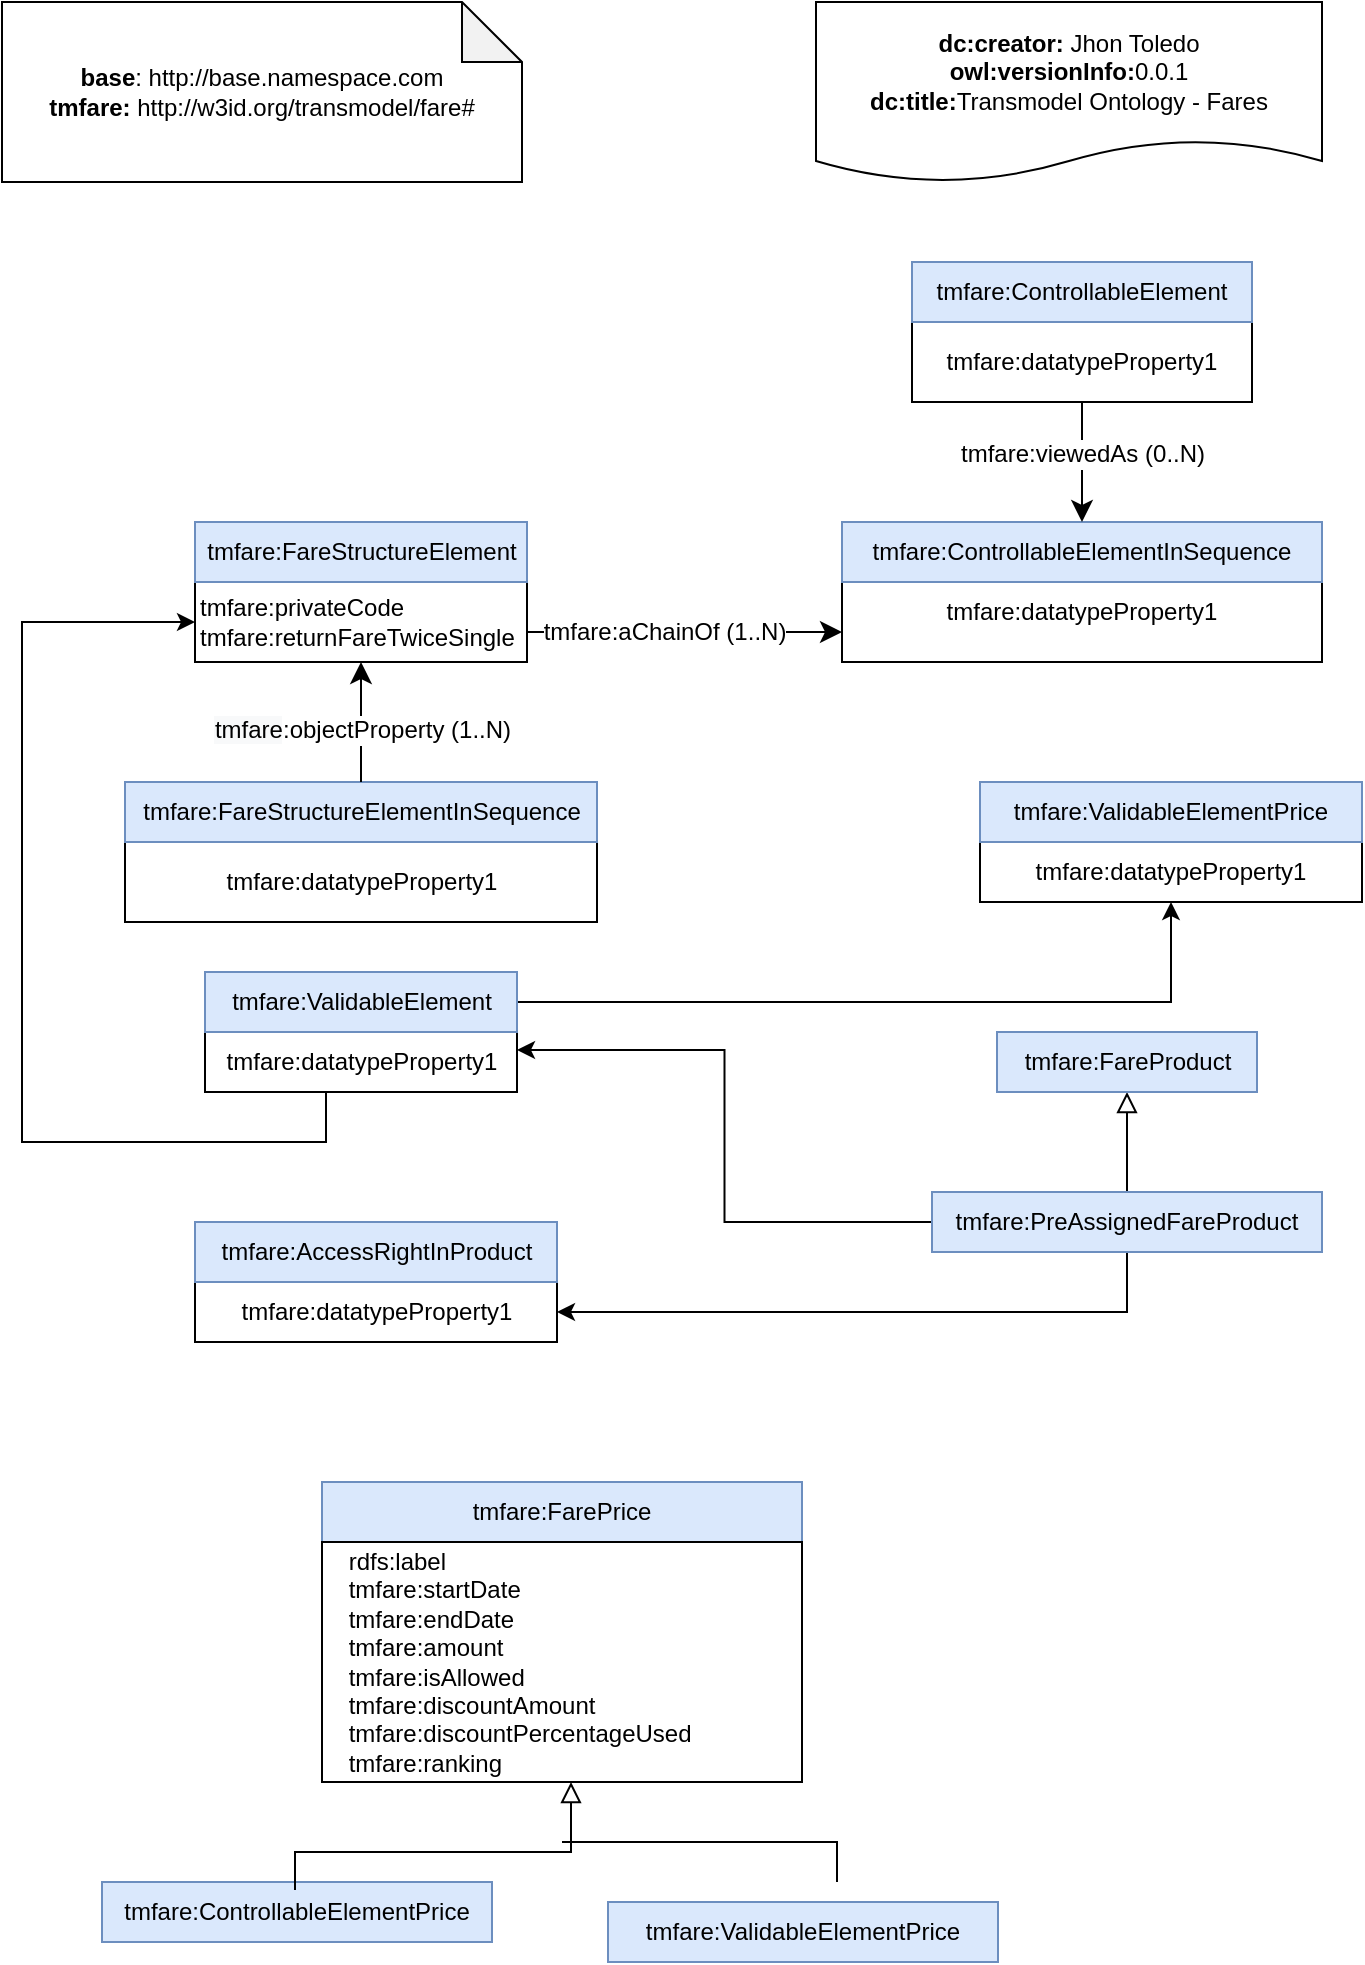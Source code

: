<mxfile version="14.6.13" type="device"><diagram id="c9GEOogZP1jZy3c74fSu" name="Página-1"><mxGraphModel dx="1326" dy="806" grid="1" gridSize="10" guides="1" tooltips="1" connect="1" arrows="1" fold="1" page="1" pageScale="1" pageWidth="827" pageHeight="1169" math="0" shadow="0"><root><mxCell id="0"/><mxCell id="1" parent="0"/><mxCell id="CmSyXfsX9b2hOgppisvg-1" value="tmfare:privateCode&lt;br&gt;tmfare:returnFareTwiceSingle" style="rounded=0;whiteSpace=wrap;html=1;snapToPoint=1;points=[[0.1,0],[0.2,0],[0.3,0],[0.4,0],[0.5,0],[0.6,0],[0.7,0],[0.8,0],[0.9,0],[0,0.1],[0,0.3],[0,0.5],[0,0.7],[0,0.9],[0.1,1],[0.2,1],[0.3,1],[0.4,1],[0.5,1],[0.6,1],[0.7,1],[0.8,1],[0.9,1],[1,0.1],[1,0.3],[1,0.5],[1,0.7],[1,0.9]];align=left;" parent="1" vertex="1"><mxGeometry x="136.5" y="390" width="166" height="40" as="geometry"/></mxCell><mxCell id="CmSyXfsX9b2hOgppisvg-2" value="tmfare:FareStructureElement" style="rounded=0;whiteSpace=wrap;html=1;snapToPoint=1;points=[[0.1,0],[0.2,0],[0.3,0],[0.4,0],[0.5,0],[0.6,0],[0.7,0],[0.8,0],[0.9,0],[0,0.1],[0,0.3],[0,0.5],[0,0.7],[0,0.9],[0.1,1],[0.2,1],[0.3,1],[0.4,1],[0.5,1],[0.6,1],[0.7,1],[0.8,1],[0.9,1],[1,0.1],[1,0.3],[1,0.5],[1,0.7],[1,0.9]];fillColor=#dae8fc;strokeColor=#6c8ebf;" parent="1" vertex="1"><mxGeometry x="136.5" y="360" width="166" height="30" as="geometry"/></mxCell><mxCell id="CmSyXfsX9b2hOgppisvg-3" value="&lt;div&gt;&lt;b&gt;base&lt;/b&gt;: http://base.namespace.com&lt;/div&gt;&lt;div&gt;&lt;b&gt;tmfare:&lt;/b&gt; http://w3id.org/transmodel/fare#&lt;br&gt;&lt;/div&gt;" style="shape=note;whiteSpace=wrap;html=1;backgroundOutline=1;darkOpacity=0.05;" parent="1" vertex="1"><mxGeometry x="40" y="100" width="260" height="90" as="geometry"/></mxCell><mxCell id="CmSyXfsX9b2hOgppisvg-5" value="tmfare:datatypeProperty1" style="rounded=0;whiteSpace=wrap;html=1;snapToPoint=1;points=[[0.1,0],[0.2,0],[0.3,0],[0.4,0],[0.5,0],[0.6,0],[0.7,0],[0.8,0],[0.9,0],[0,0.1],[0,0.3],[0,0.5],[0,0.7],[0,0.9],[0.1,1],[0.2,1],[0.3,1],[0.4,1],[0.5,1],[0.6,1],[0.7,1],[0.8,1],[0.9,1],[1,0.1],[1,0.3],[1,0.5],[1,0.7],[1,0.9]];" parent="1" vertex="1"><mxGeometry x="101.5" y="520" width="236" height="40" as="geometry"/></mxCell><mxCell id="CmSyXfsX9b2hOgppisvg-6" value="tmfare:FareStructureElementInSequence" style="rounded=0;whiteSpace=wrap;html=1;snapToPoint=1;points=[[0.1,0],[0.2,0],[0.3,0],[0.4,0],[0.5,0],[0.6,0],[0.7,0],[0.8,0],[0.9,0],[0,0.1],[0,0.3],[0,0.5],[0,0.7],[0,0.9],[0.1,1],[0.2,1],[0.3,1],[0.4,1],[0.5,1],[0.6,1],[0.7,1],[0.8,1],[0.9,1],[1,0.1],[1,0.3],[1,0.5],[1,0.7],[1,0.9]];fillColor=#dae8fc;strokeColor=#6c8ebf;" parent="1" vertex="1"><mxGeometry x="101.5" y="490" width="236" height="30" as="geometry"/></mxCell><mxCell id="CmSyXfsX9b2hOgppisvg-12" value="" style="endArrow=classic;html=1;exitX=0.5;exitY=0;exitDx=0;exitDy=0;entryX=0.5;entryY=1;entryDx=0;entryDy=0;endSize=8;arcSize=0;" parent="1" source="CmSyXfsX9b2hOgppisvg-6" target="CmSyXfsX9b2hOgppisvg-1" edge="1"><mxGeometry width="50" height="50" relative="1" as="geometry"><mxPoint x="150" y="530" as="sourcePoint"/><mxPoint x="340" y="530" as="targetPoint"/></mxGeometry></mxCell><mxCell id="CmSyXfsX9b2hOgppisvg-13" value="&lt;span style=&quot;background-color: rgb(248 , 249 , 250)&quot;&gt;tmfare&lt;/span&gt;:objectProperty (1..N)&lt;span style=&quot;background-color: rgb(248 , 249 , 250)&quot;&gt;&lt;br&gt;&lt;/span&gt;" style="text;html=1;align=center;verticalAlign=middle;resizable=0;points=[];labelBackgroundColor=#ffffff;" parent="CmSyXfsX9b2hOgppisvg-12" vertex="1" connectable="0"><mxGeometry x="-0.127" relative="1" as="geometry"><mxPoint as="offset"/></mxGeometry></mxCell><mxCell id="CmSyXfsX9b2hOgppisvg-15" value="tmfare:datatypeProperty1" style="rounded=0;whiteSpace=wrap;html=1;snapToPoint=1;points=[[0.1,0],[0.2,0],[0.3,0],[0.4,0],[0.5,0],[0.6,0],[0.7,0],[0.8,0],[0.9,0],[0,0.1],[0,0.3],[0,0.5],[0,0.7],[0,0.9],[0.1,1],[0.2,1],[0.3,1],[0.4,1],[0.5,1],[0.6,1],[0.7,1],[0.8,1],[0.9,1],[1,0.1],[1,0.3],[1,0.5],[1,0.7],[1,0.9]];" parent="1" vertex="1"><mxGeometry x="460" y="380" width="240" height="50" as="geometry"/></mxCell><mxCell id="CmSyXfsX9b2hOgppisvg-16" value="tmfare:ControllableElementInSequence" style="rounded=0;whiteSpace=wrap;html=1;snapToPoint=1;points=[[0.1,0],[0.2,0],[0.3,0],[0.4,0],[0.5,0],[0.6,0],[0.7,0],[0.8,0],[0.9,0],[0,0.1],[0,0.3],[0,0.5],[0,0.7],[0,0.9],[0.1,1],[0.2,1],[0.3,1],[0.4,1],[0.5,1],[0.6,1],[0.7,1],[0.8,1],[0.9,1],[1,0.1],[1,0.3],[1,0.5],[1,0.7],[1,0.9]];fillColor=#dae8fc;strokeColor=#6c8ebf;" parent="1" vertex="1"><mxGeometry x="460" y="360" width="240" height="30" as="geometry"/></mxCell><mxCell id="CmSyXfsX9b2hOgppisvg-18" value="" style="endArrow=classic;html=1;exitX=1;exitY=0.625;exitDx=0;exitDy=0;endSize=8;arcSize=0;entryX=0;entryY=0.7;entryDx=0;entryDy=0;exitPerimeter=0;" parent="1" source="CmSyXfsX9b2hOgppisvg-1" target="CmSyXfsX9b2hOgppisvg-15" edge="1"><mxGeometry width="50" height="50" relative="1" as="geometry"><mxPoint x="392.5" y="490" as="sourcePoint"/><mxPoint x="332.5" y="300" as="targetPoint"/></mxGeometry></mxCell><mxCell id="CmSyXfsX9b2hOgppisvg-19" value="&lt;div&gt;tmfare:aChainOf (1..N)&lt;/div&gt;" style="text;html=1;align=center;verticalAlign=middle;resizable=0;points=[];labelBackgroundColor=#ffffff;" parent="CmSyXfsX9b2hOgppisvg-18" vertex="1" connectable="0"><mxGeometry x="-0.127" relative="1" as="geometry"><mxPoint as="offset"/></mxGeometry></mxCell><mxCell id="CmSyXfsX9b2hOgppisvg-23" value="tmfare:datatypeProperty1" style="rounded=0;whiteSpace=wrap;html=1;snapToPoint=1;points=[[0.1,0],[0.2,0],[0.3,0],[0.4,0],[0.5,0],[0.6,0],[0.7,0],[0.8,0],[0.9,0],[0,0.1],[0,0.3],[0,0.5],[0,0.7],[0,0.9],[0.1,1],[0.2,1],[0.3,1],[0.4,1],[0.5,1],[0.6,1],[0.7,1],[0.8,1],[0.9,1],[1,0.1],[1,0.3],[1,0.5],[1,0.7],[1,0.9]];" parent="1" vertex="1"><mxGeometry x="495" y="260" width="170" height="40" as="geometry"/></mxCell><mxCell id="CmSyXfsX9b2hOgppisvg-24" value="tmfare:ControllableElement" style="rounded=0;whiteSpace=wrap;html=1;snapToPoint=1;points=[[0.1,0],[0.2,0],[0.3,0],[0.4,0],[0.5,0],[0.6,0],[0.7,0],[0.8,0],[0.9,0],[0,0.1],[0,0.3],[0,0.5],[0,0.7],[0,0.9],[0.1,1],[0.2,1],[0.3,1],[0.4,1],[0.5,1],[0.6,1],[0.7,1],[0.8,1],[0.9,1],[1,0.1],[1,0.3],[1,0.5],[1,0.7],[1,0.9]];fillColor=#dae8fc;strokeColor=#6c8ebf;" parent="1" vertex="1"><mxGeometry x="495" y="230" width="170" height="30" as="geometry"/></mxCell><mxCell id="CmSyXfsX9b2hOgppisvg-25" value="&lt;div&gt;&lt;b&gt;dc:creator:&lt;/b&gt;&amp;nbsp;Jhon Toledo&lt;/div&gt;&lt;div&gt;&lt;b&gt;owl:versionInfo:&lt;/b&gt;0.0.1&lt;/div&gt;&lt;div&gt;&lt;b&gt;dc:title:&lt;/b&gt;Transmodel Ontology - Fares&lt;/div&gt;" style="shape=document;whiteSpace=wrap;html=1;boundedLbl=1;labelBackgroundColor=#ffffff;strokeColor=#000000;fontSize=12;fontColor=#000000;size=0.233;" parent="1" vertex="1"><mxGeometry x="447" y="100" width="253" height="90" as="geometry"/></mxCell><mxCell id="CmSyXfsX9b2hOgppisvg-28" value="" style="endArrow=classic;html=1;endSize=8;arcSize=0;entryX=0.5;entryY=0;entryDx=0;entryDy=0;exitX=0.5;exitY=1;exitDx=0;exitDy=0;" parent="1" source="CmSyXfsX9b2hOgppisvg-23" target="CmSyXfsX9b2hOgppisvg-16" edge="1"><mxGeometry width="50" height="50" relative="1" as="geometry"><mxPoint x="580" y="310" as="sourcePoint"/><mxPoint x="460" y="350" as="targetPoint"/></mxGeometry></mxCell><mxCell id="CmSyXfsX9b2hOgppisvg-29" value="&lt;div&gt;tmfare:viewedAs (0..N)&lt;/div&gt;" style="text;html=1;align=center;verticalAlign=middle;resizable=0;points=[];labelBackgroundColor=#ffffff;" parent="CmSyXfsX9b2hOgppisvg-28" vertex="1" connectable="0"><mxGeometry x="-0.127" relative="1" as="geometry"><mxPoint as="offset"/></mxGeometry></mxCell><mxCell id="X80FAoV3pgMcQapFmYgk-3" style="edgeStyle=orthogonalEdgeStyle;rounded=0;orthogonalLoop=1;jettySize=auto;html=1;entryX=0;entryY=0.5;entryDx=0;entryDy=0;exitX=0.4;exitY=1;exitDx=0;exitDy=0;" parent="1" source="X80FAoV3pgMcQapFmYgk-1" target="CmSyXfsX9b2hOgppisvg-1" edge="1"><mxGeometry relative="1" as="geometry"><Array as="points"><mxPoint x="202" y="645"/><mxPoint x="202" y="670"/><mxPoint x="50" y="670"/><mxPoint x="50" y="410"/></Array></mxGeometry></mxCell><mxCell id="X80FAoV3pgMcQapFmYgk-1" value="tmfare:datatypeProperty1" style="rounded=0;whiteSpace=wrap;html=1;snapToPoint=1;points=[[0.1,0],[0.2,0],[0.3,0],[0.4,0],[0.5,0],[0.6,0],[0.7,0],[0.8,0],[0.9,0],[0,0.1],[0,0.3],[0,0.5],[0,0.7],[0,0.9],[0.1,1],[0.2,1],[0.3,1],[0.4,1],[0.5,1],[0.6,1],[0.7,1],[0.8,1],[0.9,1],[1,0.1],[1,0.3],[1,0.5],[1,0.7],[1,0.9]];" parent="1" vertex="1"><mxGeometry x="141.5" y="615" width="156" height="30" as="geometry"/></mxCell><mxCell id="X80FAoV3pgMcQapFmYgk-19" style="edgeStyle=orthogonalEdgeStyle;rounded=0;orthogonalLoop=1;jettySize=auto;html=1;entryX=0.5;entryY=1;entryDx=0;entryDy=0;" parent="1" source="X80FAoV3pgMcQapFmYgk-2" target="X80FAoV3pgMcQapFmYgk-16" edge="1"><mxGeometry relative="1" as="geometry"><Array as="points"><mxPoint x="625" y="600"/></Array></mxGeometry></mxCell><mxCell id="X80FAoV3pgMcQapFmYgk-2" value="tmfare:ValidableElement" style="rounded=0;whiteSpace=wrap;html=1;snapToPoint=1;points=[[0.1,0],[0.2,0],[0.3,0],[0.4,0],[0.5,0],[0.6,0],[0.7,0],[0.8,0],[0.9,0],[0,0.1],[0,0.3],[0,0.5],[0,0.7],[0,0.9],[0.1,1],[0.2,1],[0.3,1],[0.4,1],[0.5,1],[0.6,1],[0.7,1],[0.8,1],[0.9,1],[1,0.1],[1,0.3],[1,0.5],[1,0.7],[1,0.9]];fillColor=#dae8fc;strokeColor=#6c8ebf;" parent="1" vertex="1"><mxGeometry x="141.5" y="585" width="156" height="30" as="geometry"/></mxCell><mxCell id="X80FAoV3pgMcQapFmYgk-9" value="" style="endArrow=block;html=1;fontColor=#000099;exitX=0.5;exitY=0;exitDx=0;exitDy=0;endFill=0;entryX=0.5;entryY=1;entryDx=0;entryDy=0;endSize=8;arcSize=0;" parent="1" source="X80FAoV3pgMcQapFmYgk-11" target="X80FAoV3pgMcQapFmYgk-10" edge="1"><mxGeometry width="50" height="50" relative="1" as="geometry"><mxPoint x="312.5" y="585" as="sourcePoint"/><mxPoint x="470.5" y="585" as="targetPoint"/></mxGeometry></mxCell><mxCell id="X80FAoV3pgMcQapFmYgk-10" value="tmfare:FareProduct" style="rounded=0;whiteSpace=wrap;html=1;snapToPoint=1;points=[[0.1,0],[0.2,0],[0.3,0],[0.4,0],[0.5,0],[0.6,0],[0.7,0],[0.8,0],[0.9,0],[0,0.1],[0,0.3],[0,0.5],[0,0.7],[0,0.9],[0.1,1],[0.2,1],[0.3,1],[0.4,1],[0.5,1],[0.6,1],[0.7,1],[0.8,1],[0.9,1],[1,0.1],[1,0.3],[1,0.5],[1,0.7],[1,0.9]];fillColor=#dae8fc;strokeColor=#6c8ebf;" parent="1" vertex="1"><mxGeometry x="537.5" y="615" width="130" height="30" as="geometry"/></mxCell><mxCell id="X80FAoV3pgMcQapFmYgk-12" style="edgeStyle=orthogonalEdgeStyle;rounded=0;orthogonalLoop=1;jettySize=auto;html=1;entryX=1;entryY=0.3;entryDx=0;entryDy=0;" parent="1" source="X80FAoV3pgMcQapFmYgk-11" target="X80FAoV3pgMcQapFmYgk-1" edge="1"><mxGeometry relative="1" as="geometry"/></mxCell><mxCell id="X80FAoV3pgMcQapFmYgk-15" style="edgeStyle=orthogonalEdgeStyle;rounded=0;orthogonalLoop=1;jettySize=auto;html=1;entryX=1;entryY=0.5;entryDx=0;entryDy=0;exitX=0.5;exitY=1;exitDx=0;exitDy=0;" parent="1" source="X80FAoV3pgMcQapFmYgk-11" target="X80FAoV3pgMcQapFmYgk-13" edge="1"><mxGeometry relative="1" as="geometry"><Array as="points"><mxPoint x="603" y="755"/></Array></mxGeometry></mxCell><mxCell id="X80FAoV3pgMcQapFmYgk-11" value="tmfare:PreAssignedFareProduct" style="rounded=0;whiteSpace=wrap;html=1;snapToPoint=1;points=[[0.1,0],[0.2,0],[0.3,0],[0.4,0],[0.5,0],[0.6,0],[0.7,0],[0.8,0],[0.9,0],[0,0.1],[0,0.3],[0,0.5],[0,0.7],[0,0.9],[0.1,1],[0.2,1],[0.3,1],[0.4,1],[0.5,1],[0.6,1],[0.7,1],[0.8,1],[0.9,1],[1,0.1],[1,0.3],[1,0.5],[1,0.7],[1,0.9]];fillColor=#dae8fc;strokeColor=#6c8ebf;" parent="1" vertex="1"><mxGeometry x="505" y="695" width="195" height="30" as="geometry"/></mxCell><mxCell id="X80FAoV3pgMcQapFmYgk-13" value="tmfare:datatypeProperty1" style="rounded=0;whiteSpace=wrap;html=1;snapToPoint=1;points=[[0.1,0],[0.2,0],[0.3,0],[0.4,0],[0.5,0],[0.6,0],[0.7,0],[0.8,0],[0.9,0],[0,0.1],[0,0.3],[0,0.5],[0,0.7],[0,0.9],[0.1,1],[0.2,1],[0.3,1],[0.4,1],[0.5,1],[0.6,1],[0.7,1],[0.8,1],[0.9,1],[1,0.1],[1,0.3],[1,0.5],[1,0.7],[1,0.9]];" parent="1" vertex="1"><mxGeometry x="136.5" y="740" width="181" height="30" as="geometry"/></mxCell><mxCell id="X80FAoV3pgMcQapFmYgk-14" value="tmfare:AccessRightInProduct" style="rounded=0;whiteSpace=wrap;html=1;snapToPoint=1;points=[[0.1,0],[0.2,0],[0.3,0],[0.4,0],[0.5,0],[0.6,0],[0.7,0],[0.8,0],[0.9,0],[0,0.1],[0,0.3],[0,0.5],[0,0.7],[0,0.9],[0.1,1],[0.2,1],[0.3,1],[0.4,1],[0.5,1],[0.6,1],[0.7,1],[0.8,1],[0.9,1],[1,0.1],[1,0.3],[1,0.5],[1,0.7],[1,0.9]];fillColor=#dae8fc;strokeColor=#6c8ebf;" parent="1" vertex="1"><mxGeometry x="136.5" y="710" width="181" height="30" as="geometry"/></mxCell><mxCell id="X80FAoV3pgMcQapFmYgk-16" value="tmfare:datatypeProperty1" style="rounded=0;whiteSpace=wrap;html=1;snapToPoint=1;points=[[0.1,0],[0.2,0],[0.3,0],[0.4,0],[0.5,0],[0.6,0],[0.7,0],[0.8,0],[0.9,0],[0,0.1],[0,0.3],[0,0.5],[0,0.7],[0,0.9],[0.1,1],[0.2,1],[0.3,1],[0.4,1],[0.5,1],[0.6,1],[0.7,1],[0.8,1],[0.9,1],[1,0.1],[1,0.3],[1,0.5],[1,0.7],[1,0.9]];" parent="1" vertex="1"><mxGeometry x="529" y="520" width="191" height="30" as="geometry"/></mxCell><mxCell id="X80FAoV3pgMcQapFmYgk-17" value="tmfare:ValidableElementPrice" style="rounded=0;whiteSpace=wrap;html=1;snapToPoint=1;points=[[0.1,0],[0.2,0],[0.3,0],[0.4,0],[0.5,0],[0.6,0],[0.7,0],[0.8,0],[0.9,0],[0,0.1],[0,0.3],[0,0.5],[0,0.7],[0,0.9],[0.1,1],[0.2,1],[0.3,1],[0.4,1],[0.5,1],[0.6,1],[0.7,1],[0.8,1],[0.9,1],[1,0.1],[1,0.3],[1,0.5],[1,0.7],[1,0.9]];fillColor=#dae8fc;strokeColor=#6c8ebf;" parent="1" vertex="1"><mxGeometry x="529" y="490" width="191" height="30" as="geometry"/></mxCell><mxCell id="ozZwvVzZP8MSuC869Rx7-1" value="tmfare:FarePrice&lt;span style=&quot;color: rgba(0 , 0 , 0 , 0) ; font-family: monospace ; font-size: 0px&quot;&gt;%3CmxGraphModel%3E%3Croot%3E%3CmxCell%20id%3D%220%22%2F%3E%3CmxCell%20id%3D%221%22%20parent%3D%220%22%2F%3E%3CmxCell%20id%3D%222%22%20value%3D%22tmfare%3AFareElementInSequence%22%20style%3D%22rounded%3D0%3BwhiteSpace%3Dwrap%3Bhtml%3D1%3BsnapToPoint%3D1%3Bpoints%3D%5B%5B0.1%2C0%5D%2C%5B0.2%2C0%5D%2C%5B0.3%2C0%5D%2C%5B0.4%2C0%5D%2C%5B0.5%2C0%5D%2C%5B0.6%2C0%5D%2C%5B0.7%2C0%5D%2C%5B0.8%2C0%5D%2C%5B0.9%2C0%5D%2C%5B0%2C0.1%5D%2C%5B0%2C0.3%5D%2C%5B0%2C0.5%5D%2C%5B0%2C0.7%5D%2C%5B0%2C0.9%5D%2C%5B0.1%2C1%5D%2C%5B0.2%2C1%5D%2C%5B0.3%2C1%5D%2C%5B0.4%2C1%5D%2C%5B0.5%2C1%5D%2C%5B0.6%2C1%5D%2C%5B0.7%2C1%5D%2C%5B0.8%2C1%5D%2C%5B0.9%2C1%5D%2C%5B1%2C0.1%5D%2C%5B1%2C0.3%5D%2C%5B1%2C0.5%5D%2C%5B1%2C0.7%5D%2C%5B1%2C0.9%5D%5D%3BfillColor%3D%23dae8fc%3BstrokeColor%3D%236c8ebf%3B%22%20vertex%3D%221%22%20parent%3D%221%22%3E%3CmxGeometry%20x%3D%22277.75%22%20y%3D%22445%22%20width%3D%22240%22%20height%3D%2230%22%20as%3D%22geometry%22%2F%3E%3C%2FmxCell%3E%3CmxCell%20id%3D%223%22%20value%3D%22%26amp%3Bnbsp%3Bdc%3Aidentifier%26lt%3Bbr%26gt%3B%26lt%3Bspan%26gt%3B%26amp%3Bnbsp%3Brdfs%3Alabel%26lt%3B%2Fspan%26gt%3B%26lt%3Bbr%26gt%3B%26amp%3Bnbsp%3Brdfs%3Acomment%26lt%3Bbr%26gt%3B%26amp%3Bnbsp%3Btmfare%3AisFirstInSequence%26lt%3Bbr%26gt%3B%26amp%3Bnbsp%3Btmfare%3AisLastInSequence%26lt%3Bbr%26gt%3B%26amp%3Bnbsp%3Btmfare%3AaccessNumber%26lt%3Bbr%26gt%3B%26amp%3Bnbsp%3Btmfare%3AlimitedAccessNumber%22%20style%3D%22rounded%3D0%3BwhiteSpace%3Dwrap%3Bhtml%3D1%3BsnapToPoint%3D1%3Bpoints%3D%5B%5B0.1%2C0%5D%2C%5B0.2%2C0%5D%2C%5B0.3%2C0%5D%2C%5B0.4%2C0%5D%2C%5B0.5%2C0%5D%2C%5B0.6%2C0%5D%2C%5B0.7%2C0%5D%2C%5B0.8%2C0%5D%2C%5B0.9%2C0%5D%2C%5B0%2C0.1%5D%2C%5B0%2C0.3%5D%2C%5B0%2C0.5%5D%2C%5B0%2C0.7%5D%2C%5B0%2C0.9%5D%2C%5B0.1%2C1%5D%2C%5B0.2%2C1%5D%2C%5B0.3%2C1%5D%2C%5B0.4%2C1%5D%2C%5B0.5%2C1%5D%2C%5B0.6%2C1%5D%2C%5B0.7%2C1%5D%2C%5B0.8%2C1%5D%2C%5B0.9%2C1%5D%2C%5B1%2C0.1%5D%2C%5B1%2C0.3%5D%2C%5B1%2C0.5%5D%2C%5B1%2C0.7%5D%2C%5B1%2C0.9%5D%5D%3Balign%3Dleft%3Bspacing%3D10%3B%22%20vertex%3D%221%22%20parent%3D%221%22%3E%3CmxGeometry%20x%3D%22277.75%22%20y%3D%22475%22%20width%3D%22240.5%22%20height%3D%22110%22%20as%3D%22geometry%22%2F%3E%3C%2FmxCell%3E%3C%2Froot%3E%3C%2FmxGraphModel%3E&lt;/span&gt;&lt;span style=&quot;color: rgba(0 , 0 , 0 , 0) ; font-family: monospace ; font-size: 0px&quot;&gt;%3CmxGraphModel%3E%3Croot%3E%3CmxCell%20id%3D%220%22%2F%3E%3CmxCell%20id%3D%221%22%20parent%3D%220%22%2F%3E%3CmxCell%20id%3D%222%22%20value%3D%22tmfare%3AFareElementInSequence%22%20style%3D%22rounded%3D0%3BwhiteSpace%3Dwrap%3Bhtml%3D1%3BsnapToPoint%3D1%3Bpoints%3D%5B%5B0.1%2C0%5D%2C%5B0.2%2C0%5D%2C%5B0.3%2C0%5D%2C%5B0.4%2C0%5D%2C%5B0.5%2C0%5D%2C%5B0.6%2C0%5D%2C%5B0.7%2C0%5D%2C%5B0.8%2C0%5D%2C%5B0.9%2C0%5D%2C%5B0%2C0.1%5D%2C%5B0%2C0.3%5D%2C%5B0%2C0.5%5D%2C%5B0%2C0.7%5D%2C%5B0%2C0.9%5D%2C%5B0.1%2C1%5D%2C%5B0.2%2C1%5D%2C%5B0.3%2C1%5D%2C%5B0.4%2C1%5D%2C%5B0.5%2C1%5D%2C%5B0.6%2C1%5D%2C%5B0.7%2C1%5D%2C%5B0.8%2C1%5D%2C%5B0.9%2C1%5D%2C%5B1%2C0.1%5D%2C%5B1%2C0.3%5D%2C%5B1%2C0.5%5D%2C%5B1%2C0.7%5D%2C%5B1%2C0.9%5D%5D%3BfillColor%3D%23dae8fc%3BstrokeColor%3D%236c8ebf%3B%22%20vertex%3D%221%22%20parent%3D%221%22%3E%3CmxGeometry%20x%3D%22277.75%22%20y%3D%22445%22%20width%3D%22240%22%20height%3D%2230%22%20as%3D%22geometry%22%2F%3E%3C%2FmxCell%3E%3CmxCell%20id%3D%223%22%20value%3D%22%26amp%3Bnbsp%3Bdc%3Aidentifier%26lt%3Bbr%26gt%3B%26lt%3Bspan%26gt%3B%26amp%3Bnbsp%3Brdfs%3Alabel%26lt%3B%2Fspan%26gt%3B%26lt%3Bbr%26gt%3B%26amp%3Bnbsp%3Brdfs%3Acomment%26lt%3Bbr%26gt%3B%26amp%3Bnbsp%3Btmfare%3AisFirstInSequence%26lt%3Bbr%26gt%3B%26amp%3Bnbsp%3Btmfare%3AisLastInSequence%26lt%3Bbr%26gt%3B%26amp%3Bnbsp%3Btmfare%3AaccessNumber%26lt%3Bbr%26gt%3B%26amp%3Bnbsp%3Btmfare%3AlimitedAccessNumber%22%20style%3D%22rounded%3D0%3BwhiteSpace%3Dwrap%3Bhtml%3D1%3BsnapToPoint%3D1%3Bpoints%3D%5B%5B0.1%2C0%5D%2C%5B0.2%2C0%5D%2C%5B0.3%2C0%5D%2C%5B0.4%2C0%5D%2C%5B0.5%2C0%5D%2C%5B0.6%2C0%5D%2C%5B0.7%2C0%5D%2C%5B0.8%2C0%5D%2C%5B0.9%2C0%5D%2C%5B0%2C0.1%5D%2C%5B0%2C0.3%5D%2C%5B0%2C0.5%5D%2C%5B0%2C0.7%5D%2C%5B0%2C0.9%5D%2C%5B0.1%2C1%5D%2C%5B0.2%2C1%5D%2C%5B0.3%2C1%5D%2C%5B0.4%2C1%5D%2C%5B0.5%2C1%5D%2C%5B0.6%2C1%5D%2C%5B0.7%2C1%5D%2C%5B0.8%2C1%5D%2C%5B0.9%2C1%5D%2C%5B1%2C0.1%5D%2C%5B1%2C0.3%5D%2C%5B1%2C0.5%5D%2C%5B1%2C0.7%5D%2C%5B1%2C0.9%5D%5D%3Balign%3Dleft%3Bspacing%3D10%3B%22%20vertex%3D%221%22%20parent%3D%221%22%3E%3CmxGeometry%20x%3D%22277.75%22%20y%3D%22475%22%20width%3D%22240.5%22%20height%3D%22110%22%20as%3D%22geometry%22%2F%3E%3C%2FmxCell%3E%3C%2Froot%3E%3C%2FmxGraphModel%3E&lt;/span&gt;" style="rounded=0;whiteSpace=wrap;html=1;snapToPoint=1;points=[[0.1,0],[0.2,0],[0.3,0],[0.4,0],[0.5,0],[0.6,0],[0.7,0],[0.8,0],[0.9,0],[0,0.1],[0,0.3],[0,0.5],[0,0.7],[0,0.9],[0.1,1],[0.2,1],[0.3,1],[0.4,1],[0.5,1],[0.6,1],[0.7,1],[0.8,1],[0.9,1],[1,0.1],[1,0.3],[1,0.5],[1,0.7],[1,0.9]];fillColor=#dae8fc;strokeColor=#6c8ebf;" vertex="1" parent="1"><mxGeometry x="200" y="840" width="240" height="30" as="geometry"/></mxCell><mxCell id="ozZwvVzZP8MSuC869Rx7-2" value="&lt;span&gt;&amp;nbsp;rdfs:label&lt;/span&gt;&lt;br&gt;&amp;nbsp;tmfare:startDate&lt;br&gt;&amp;nbsp;tmfare:endDate&lt;br&gt;&amp;nbsp;tmfare:amount&lt;br&gt;&amp;nbsp;tmfare:isAllowed&lt;br&gt;&amp;nbsp;tmfare:discountAmount&lt;br&gt;&amp;nbsp;tmfare:discountPercentageUsed&lt;br&gt;&amp;nbsp;tmfare:ranking" style="rounded=0;whiteSpace=wrap;html=1;snapToPoint=1;points=[[0.1,0],[0.2,0],[0.3,0],[0.4,0],[0.5,0],[0.6,0],[0.7,0],[0.8,0],[0.9,0],[0,0.1],[0,0.3],[0,0.5],[0,0.7],[0,0.9],[0.1,1],[0.2,1],[0.3,1],[0.4,1],[0.5,1],[0.6,1],[0.7,1],[0.8,1],[0.9,1],[1,0.1],[1,0.3],[1,0.5],[1,0.7],[1,0.9]];align=left;spacing=10;" vertex="1" parent="1"><mxGeometry x="200" y="870" width="240" height="120" as="geometry"/></mxCell><mxCell id="ozZwvVzZP8MSuC869Rx7-3" value="tmfare:ValidableElementPrice" style="rounded=0;whiteSpace=wrap;html=1;snapToPoint=1;points=[[0.1,0],[0.2,0],[0.3,0],[0.4,0],[0.5,0],[0.6,0],[0.7,0],[0.8,0],[0.9,0],[0,0.1],[0,0.3],[0,0.5],[0,0.7],[0,0.9],[0.1,1],[0.2,1],[0.3,1],[0.4,1],[0.5,1],[0.6,1],[0.7,1],[0.8,1],[0.9,1],[1,0.1],[1,0.3],[1,0.5],[1,0.7],[1,0.9]];fillColor=#dae8fc;strokeColor=#6c8ebf;" vertex="1" parent="1"><mxGeometry x="343" y="1050" width="195" height="30" as="geometry"/></mxCell><mxCell id="ozZwvVzZP8MSuC869Rx7-4" value="tmfare:ControllableElementPrice" style="rounded=0;whiteSpace=wrap;html=1;snapToPoint=1;points=[[0.1,0],[0.2,0],[0.3,0],[0.4,0],[0.5,0],[0.6,0],[0.7,0],[0.8,0],[0.9,0],[0,0.1],[0,0.3],[0,0.5],[0,0.7],[0,0.9],[0.1,1],[0.2,1],[0.3,1],[0.4,1],[0.5,1],[0.6,1],[0.7,1],[0.8,1],[0.9,1],[1,0.1],[1,0.3],[1,0.5],[1,0.7],[1,0.9]];fillColor=#dae8fc;strokeColor=#6c8ebf;" vertex="1" parent="1"><mxGeometry x="90" y="1040" width="195" height="30" as="geometry"/></mxCell><mxCell id="ozZwvVzZP8MSuC869Rx7-5" style="edgeStyle=orthogonalEdgeStyle;rounded=0;orthogonalLoop=1;jettySize=auto;html=1;entryX=0.5;entryY=1;entryDx=0;entryDy=0;endArrow=block;endFill=0;endSize=8;" edge="1" parent="1"><mxGeometry relative="1" as="geometry"><mxPoint x="186.5" y="1044" as="sourcePoint"/><Array as="points"><mxPoint x="186.5" y="1044"/><mxPoint x="186.5" y="1025"/><mxPoint x="324.5" y="1025"/></Array><mxPoint x="324.5" y="990" as="targetPoint"/></mxGeometry></mxCell><mxCell id="ozZwvVzZP8MSuC869Rx7-6" style="edgeStyle=orthogonalEdgeStyle;rounded=0;orthogonalLoop=1;jettySize=auto;html=1;exitX=0.5;exitY=0;exitDx=0;exitDy=0;endArrow=none;endFill=0;" edge="1" parent="1"><mxGeometry relative="1" as="geometry"><mxPoint x="320" y="1020" as="targetPoint"/><Array as="points"><mxPoint x="458" y="1020"/></Array><mxPoint x="457.5" y="1040" as="sourcePoint"/></mxGeometry></mxCell></root></mxGraphModel></diagram></mxfile>